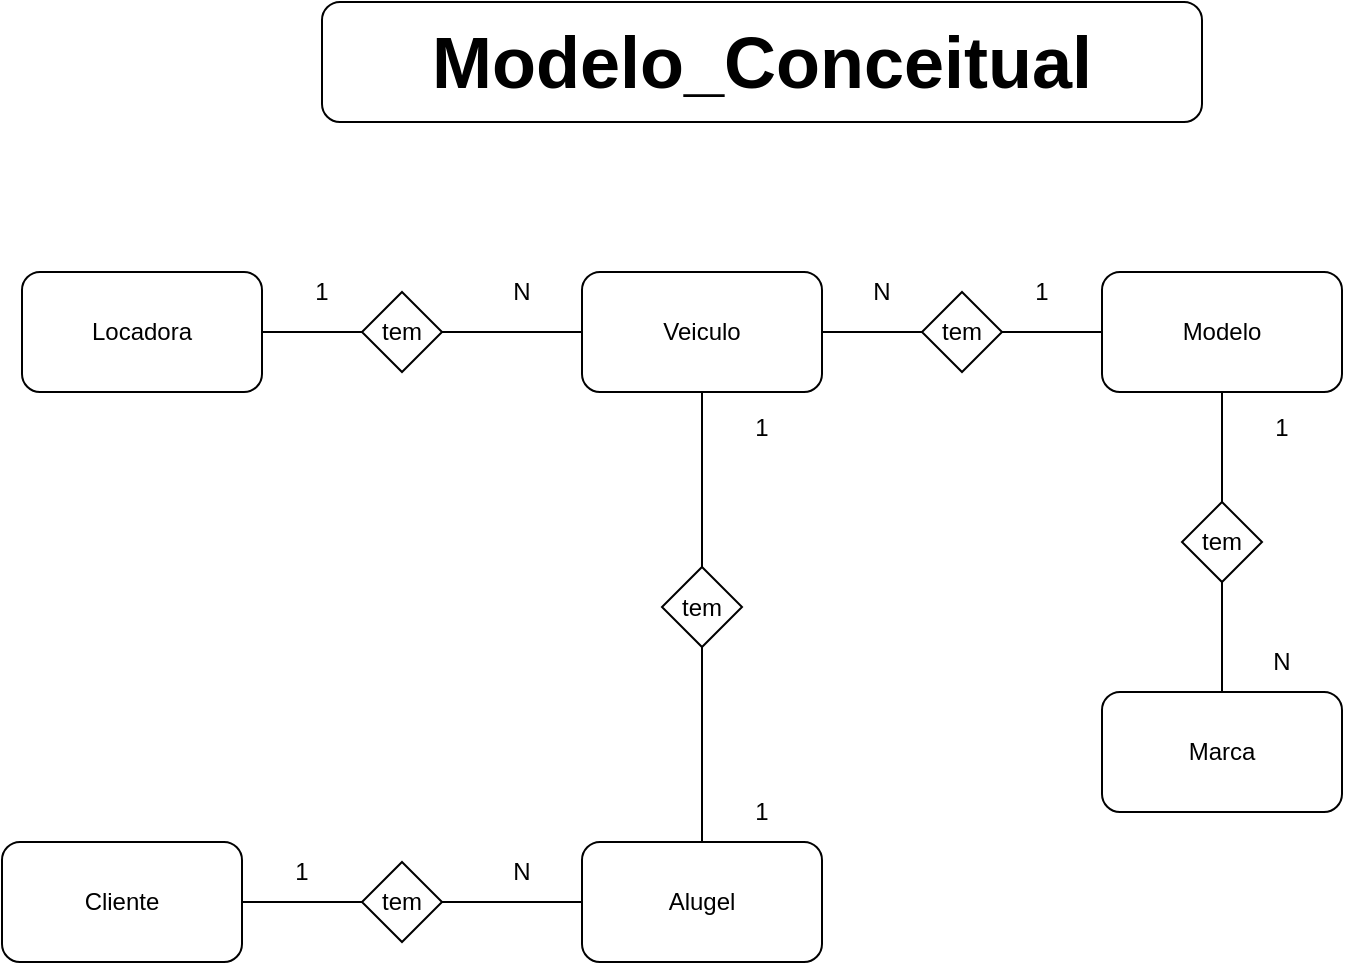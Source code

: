 <mxfile version="11.0.8" type="device"><diagram id="YLplxq8Axagjg6dOb8ln" name="Page-1"><mxGraphModel dx="718" dy="764" grid="1" gridSize="10" guides="1" tooltips="1" connect="1" arrows="1" fold="1" page="1" pageScale="1" pageWidth="827" pageHeight="1169" math="0" shadow="0"><root><mxCell id="0"/><mxCell id="1" parent="0"/><mxCell id="FxU9yYRNDCtKrWSwt1E0-1" value="&lt;font style=&quot;font-size: 36px&quot;&gt;&lt;b&gt;Modelo_Conceitual&lt;/b&gt;&lt;/font&gt;" style="rounded=1;whiteSpace=wrap;html=1;" parent="1" vertex="1"><mxGeometry x="240" y="10" width="440" height="60" as="geometry"/></mxCell><mxCell id="FxU9yYRNDCtKrWSwt1E0-7" value="Cliente" style="rounded=1;whiteSpace=wrap;html=1;" parent="1" vertex="1"><mxGeometry x="80" y="430" width="120" height="60" as="geometry"/></mxCell><mxCell id="FxU9yYRNDCtKrWSwt1E0-8" value="Modelo" style="rounded=1;whiteSpace=wrap;html=1;" parent="1" vertex="1"><mxGeometry x="630" y="145" width="120" height="60" as="geometry"/></mxCell><mxCell id="FxU9yYRNDCtKrWSwt1E0-9" value="Marca" style="rounded=1;whiteSpace=wrap;html=1;" parent="1" vertex="1"><mxGeometry x="630" y="355" width="120" height="60" as="geometry"/></mxCell><mxCell id="FxU9yYRNDCtKrWSwt1E0-10" value="Veiculo" style="rounded=1;whiteSpace=wrap;html=1;" parent="1" vertex="1"><mxGeometry x="370" y="145" width="120" height="60" as="geometry"/></mxCell><mxCell id="FxU9yYRNDCtKrWSwt1E0-11" value="Locadora" style="rounded=1;whiteSpace=wrap;html=1;" parent="1" vertex="1"><mxGeometry x="90" y="145" width="120" height="60" as="geometry"/></mxCell><mxCell id="FxU9yYRNDCtKrWSwt1E0-12" value="Alugel" style="rounded=1;whiteSpace=wrap;html=1;" parent="1" vertex="1"><mxGeometry x="370" y="430" width="120" height="60" as="geometry"/></mxCell><mxCell id="FxU9yYRNDCtKrWSwt1E0-13" value="tem" style="rhombus;whiteSpace=wrap;html=1;" parent="1" vertex="1"><mxGeometry x="260" y="155" width="40" height="40" as="geometry"/></mxCell><mxCell id="FxU9yYRNDCtKrWSwt1E0-14" value="" style="endArrow=none;html=1;entryX=0;entryY=0.5;entryDx=0;entryDy=0;exitX=1;exitY=0.5;exitDx=0;exitDy=0;" parent="1" source="FxU9yYRNDCtKrWSwt1E0-11" target="FxU9yYRNDCtKrWSwt1E0-13" edge="1"><mxGeometry width="50" height="50" relative="1" as="geometry"><mxPoint x="80" y="580" as="sourcePoint"/><mxPoint x="130" y="530" as="targetPoint"/></mxGeometry></mxCell><mxCell id="FxU9yYRNDCtKrWSwt1E0-15" value="" style="endArrow=none;html=1;exitX=1;exitY=0.5;exitDx=0;exitDy=0;entryX=0;entryY=0.5;entryDx=0;entryDy=0;" parent="1" source="FxU9yYRNDCtKrWSwt1E0-13" target="FxU9yYRNDCtKrWSwt1E0-10" edge="1"><mxGeometry width="50" height="50" relative="1" as="geometry"><mxPoint x="80" y="580" as="sourcePoint"/><mxPoint x="330" y="220" as="targetPoint"/></mxGeometry></mxCell><mxCell id="FxU9yYRNDCtKrWSwt1E0-16" value="N" style="text;html=1;strokeColor=none;fillColor=none;align=center;verticalAlign=middle;whiteSpace=wrap;rounded=0;" parent="1" vertex="1"><mxGeometry x="320" y="145" width="40" height="20" as="geometry"/></mxCell><mxCell id="FxU9yYRNDCtKrWSwt1E0-18" value="1" style="text;html=1;strokeColor=none;fillColor=none;align=center;verticalAlign=middle;whiteSpace=wrap;rounded=0;" parent="1" vertex="1"><mxGeometry x="220" y="145" width="40" height="20" as="geometry"/></mxCell><mxCell id="FxU9yYRNDCtKrWSwt1E0-19" value="tem" style="rhombus;whiteSpace=wrap;html=1;" parent="1" vertex="1"><mxGeometry x="260" y="440" width="40" height="40" as="geometry"/></mxCell><mxCell id="FxU9yYRNDCtKrWSwt1E0-20" value="" style="endArrow=none;html=1;entryX=0;entryY=0.5;entryDx=0;entryDy=0;exitX=1;exitY=0.5;exitDx=0;exitDy=0;" parent="1" source="FxU9yYRNDCtKrWSwt1E0-7" target="FxU9yYRNDCtKrWSwt1E0-19" edge="1"><mxGeometry width="50" height="50" relative="1" as="geometry"><mxPoint x="80" y="580" as="sourcePoint"/><mxPoint x="130" y="530" as="targetPoint"/></mxGeometry></mxCell><mxCell id="FxU9yYRNDCtKrWSwt1E0-21" value="" style="endArrow=none;html=1;exitX=1;exitY=0.5;exitDx=0;exitDy=0;entryX=0;entryY=0.5;entryDx=0;entryDy=0;" parent="1" source="FxU9yYRNDCtKrWSwt1E0-19" target="FxU9yYRNDCtKrWSwt1E0-12" edge="1"><mxGeometry width="50" height="50" relative="1" as="geometry"><mxPoint x="80" y="580" as="sourcePoint"/><mxPoint x="300" y="460" as="targetPoint"/><Array as="points"><mxPoint x="330" y="460"/></Array></mxGeometry></mxCell><mxCell id="FxU9yYRNDCtKrWSwt1E0-22" value="tem" style="rhombus;whiteSpace=wrap;html=1;" parent="1" vertex="1"><mxGeometry x="410" y="292.5" width="40" height="40" as="geometry"/></mxCell><mxCell id="FxU9yYRNDCtKrWSwt1E0-23" value="" style="endArrow=none;html=1;entryX=0.5;entryY=1;entryDx=0;entryDy=0;exitX=0.5;exitY=0;exitDx=0;exitDy=0;" parent="1" source="FxU9yYRNDCtKrWSwt1E0-12" target="FxU9yYRNDCtKrWSwt1E0-22" edge="1"><mxGeometry width="50" height="50" relative="1" as="geometry"><mxPoint x="80" y="590" as="sourcePoint"/><mxPoint x="130" y="540" as="targetPoint"/></mxGeometry></mxCell><mxCell id="FxU9yYRNDCtKrWSwt1E0-24" value="" style="endArrow=none;html=1;entryX=0.5;entryY=1;entryDx=0;entryDy=0;exitX=0.5;exitY=0;exitDx=0;exitDy=0;" parent="1" source="FxU9yYRNDCtKrWSwt1E0-22" target="FxU9yYRNDCtKrWSwt1E0-10" edge="1"><mxGeometry width="50" height="50" relative="1" as="geometry"><mxPoint x="80" y="590" as="sourcePoint"/><mxPoint x="130" y="540" as="targetPoint"/></mxGeometry></mxCell><mxCell id="FxU9yYRNDCtKrWSwt1E0-25" value="tem" style="rhombus;whiteSpace=wrap;html=1;" parent="1" vertex="1"><mxGeometry x="670" y="260" width="40" height="40" as="geometry"/></mxCell><mxCell id="FxU9yYRNDCtKrWSwt1E0-26" value="" style="endArrow=none;html=1;entryX=0.5;entryY=1;entryDx=0;entryDy=0;exitX=0.5;exitY=0;exitDx=0;exitDy=0;" parent="1" source="FxU9yYRNDCtKrWSwt1E0-25" target="FxU9yYRNDCtKrWSwt1E0-8" edge="1"><mxGeometry width="50" height="50" relative="1" as="geometry"><mxPoint x="140" y="430" as="sourcePoint"/><mxPoint x="190" y="380" as="targetPoint"/></mxGeometry></mxCell><mxCell id="FxU9yYRNDCtKrWSwt1E0-27" value="" style="endArrow=none;html=1;entryX=0.5;entryY=1;entryDx=0;entryDy=0;exitX=0.5;exitY=0;exitDx=0;exitDy=0;" parent="1" source="FxU9yYRNDCtKrWSwt1E0-9" target="FxU9yYRNDCtKrWSwt1E0-25" edge="1"><mxGeometry width="50" height="50" relative="1" as="geometry"><mxPoint x="140" y="430" as="sourcePoint"/><mxPoint x="190" y="380" as="targetPoint"/></mxGeometry></mxCell><mxCell id="FxU9yYRNDCtKrWSwt1E0-28" value="tem" style="rhombus;whiteSpace=wrap;html=1;" parent="1" vertex="1"><mxGeometry x="540" y="155" width="40" height="40" as="geometry"/></mxCell><mxCell id="FxU9yYRNDCtKrWSwt1E0-29" value="" style="endArrow=none;html=1;entryX=0;entryY=0.5;entryDx=0;entryDy=0;exitX=1;exitY=0.5;exitDx=0;exitDy=0;" parent="1" source="FxU9yYRNDCtKrWSwt1E0-28" target="FxU9yYRNDCtKrWSwt1E0-8" edge="1"><mxGeometry width="50" height="50" relative="1" as="geometry"><mxPoint x="110" y="460" as="sourcePoint"/><mxPoint x="160" y="410" as="targetPoint"/></mxGeometry></mxCell><mxCell id="FxU9yYRNDCtKrWSwt1E0-30" value="" style="endArrow=none;html=1;entryX=0;entryY=0.5;entryDx=0;entryDy=0;exitX=1;exitY=0.5;exitDx=0;exitDy=0;" parent="1" source="FxU9yYRNDCtKrWSwt1E0-10" target="FxU9yYRNDCtKrWSwt1E0-28" edge="1"><mxGeometry width="50" height="50" relative="1" as="geometry"><mxPoint x="110" y="460" as="sourcePoint"/><mxPoint x="160" y="410" as="targetPoint"/></mxGeometry></mxCell><mxCell id="FxU9yYRNDCtKrWSwt1E0-31" value="N" style="text;html=1;strokeColor=none;fillColor=none;align=center;verticalAlign=middle;whiteSpace=wrap;rounded=0;" parent="1" vertex="1"><mxGeometry x="500" y="145" width="40" height="20" as="geometry"/></mxCell><mxCell id="FxU9yYRNDCtKrWSwt1E0-32" value="1" style="text;html=1;strokeColor=none;fillColor=none;align=center;verticalAlign=middle;whiteSpace=wrap;rounded=0;" parent="1" vertex="1"><mxGeometry x="580" y="145" width="40" height="20" as="geometry"/></mxCell><mxCell id="FxU9yYRNDCtKrWSwt1E0-33" value="1" style="text;html=1;strokeColor=none;fillColor=none;align=center;verticalAlign=middle;whiteSpace=wrap;rounded=0;" parent="1" vertex="1"><mxGeometry x="700" y="212.5" width="40" height="20" as="geometry"/></mxCell><mxCell id="FxU9yYRNDCtKrWSwt1E0-34" value="N" style="text;html=1;strokeColor=none;fillColor=none;align=center;verticalAlign=middle;whiteSpace=wrap;rounded=0;" parent="1" vertex="1"><mxGeometry x="700" y="330" width="40" height="20" as="geometry"/></mxCell><mxCell id="FxU9yYRNDCtKrWSwt1E0-35" value="1" style="text;html=1;strokeColor=none;fillColor=none;align=center;verticalAlign=middle;whiteSpace=wrap;rounded=0;" parent="1" vertex="1"><mxGeometry x="440" y="212.5" width="40" height="20" as="geometry"/></mxCell><mxCell id="FxU9yYRNDCtKrWSwt1E0-40" value="1" style="text;html=1;strokeColor=none;fillColor=none;align=center;verticalAlign=middle;whiteSpace=wrap;rounded=0;" parent="1" vertex="1"><mxGeometry x="440" y="405" width="40" height="20" as="geometry"/></mxCell><mxCell id="sszFahi0AZNRA88L_I0Y-1" value="1" style="text;html=1;strokeColor=none;fillColor=none;align=center;verticalAlign=middle;whiteSpace=wrap;rounded=0;" parent="1" vertex="1"><mxGeometry x="210" y="435" width="40" height="20" as="geometry"/></mxCell><mxCell id="sszFahi0AZNRA88L_I0Y-2" value="N" style="text;html=1;strokeColor=none;fillColor=none;align=center;verticalAlign=middle;whiteSpace=wrap;rounded=0;" parent="1" vertex="1"><mxGeometry x="320" y="435" width="40" height="20" as="geometry"/></mxCell></root></mxGraphModel></diagram><diagram id="6YCyQDrNxHVk7uLtSenJ" name="Page-2"><mxGraphModel dx="845" dy="899" grid="1" gridSize="10" guides="1" tooltips="1" connect="1" arrows="1" fold="1" page="1" pageScale="1" pageWidth="827" pageHeight="1169" math="0" shadow="0"><root><mxCell id="PQxsrUrQXfAxM-Ks5u9R-0"/><mxCell id="PQxsrUrQXfAxM-Ks5u9R-1" parent="PQxsrUrQXfAxM-Ks5u9R-0"/><mxCell id="PQxsrUrQXfAxM-Ks5u9R-2" value="&lt;font style=&quot;font-size: 36px&quot;&gt;&lt;b&gt;Modelo_Lógico&lt;/b&gt;&lt;/font&gt;" style="rounded=1;whiteSpace=wrap;html=1;" parent="PQxsrUrQXfAxM-Ks5u9R-1" vertex="1"><mxGeometry x="170" y="10" width="440" height="60" as="geometry"/></mxCell><mxCell id="PQxsrUrQXfAxM-Ks5u9R-3" value="Locadora" style="swimlane;fontStyle=0;childLayout=stackLayout;horizontal=1;startSize=26;fillColor=#e0e0e0;horizontalStack=0;resizeParent=1;resizeParentMax=0;resizeLast=0;collapsible=1;marginBottom=0;swimlaneFillColor=#ffffff;align=center;fontSize=14;" parent="PQxsrUrQXfAxM-Ks5u9R-1" vertex="1"><mxGeometry x="265" y="326" width="160" height="118" as="geometry"/></mxCell><mxCell id="PQxsrUrQXfAxM-Ks5u9R-4" value="IdLocadora : int" style="shape=partialRectangle;top=0;left=0;right=0;bottom=1;align=left;verticalAlign=middle;fillColor=none;spacingLeft=34;spacingRight=4;overflow=hidden;rotatable=0;points=[[0,0.5],[1,0.5]];portConstraint=eastwest;dropTarget=0;fontStyle=5;fontSize=12;" parent="PQxsrUrQXfAxM-Ks5u9R-3" vertex="1"><mxGeometry y="26" width="160" height="30" as="geometry"/></mxCell><mxCell id="PQxsrUrQXfAxM-Ks5u9R-5" value="PK" style="shape=partialRectangle;top=0;left=0;bottom=0;fillColor=none;align=left;verticalAlign=middle;spacingLeft=4;spacingRight=4;overflow=hidden;rotatable=0;points=[];portConstraint=eastwest;part=1;fontSize=12;" parent="PQxsrUrQXfAxM-Ks5u9R-4" vertex="1" connectable="0"><mxGeometry width="30" height="30" as="geometry"/></mxCell><mxCell id="PQxsrUrQXfAxM-Ks5u9R-6" value="endereço : str" style="shape=partialRectangle;top=0;left=0;right=0;bottom=0;align=left;verticalAlign=top;fillColor=none;spacingLeft=34;spacingRight=4;overflow=hidden;rotatable=0;points=[[0,0.5],[1,0.5]];portConstraint=eastwest;dropTarget=0;fontSize=12;" parent="PQxsrUrQXfAxM-Ks5u9R-3" vertex="1"><mxGeometry y="56" width="160" height="26" as="geometry"/></mxCell><mxCell id="PQxsrUrQXfAxM-Ks5u9R-7" value="" style="shape=partialRectangle;top=0;left=0;bottom=0;fillColor=none;align=left;verticalAlign=top;spacingLeft=4;spacingRight=4;overflow=hidden;rotatable=0;points=[];portConstraint=eastwest;part=1;fontSize=12;" parent="PQxsrUrQXfAxM-Ks5u9R-6" vertex="1" connectable="0"><mxGeometry width="30" height="26" as="geometry"/></mxCell><mxCell id="PQxsrUrQXfAxM-Ks5u9R-8" value="nome : str" style="shape=partialRectangle;top=0;left=0;right=0;bottom=0;align=left;verticalAlign=top;fillColor=none;spacingLeft=34;spacingRight=4;overflow=hidden;rotatable=0;points=[[0,0.5],[1,0.5]];portConstraint=eastwest;dropTarget=0;fontSize=12;" parent="PQxsrUrQXfAxM-Ks5u9R-3" vertex="1"><mxGeometry y="82" width="160" height="26" as="geometry"/></mxCell><mxCell id="PQxsrUrQXfAxM-Ks5u9R-9" value="" style="shape=partialRectangle;top=0;left=0;bottom=0;fillColor=none;align=left;verticalAlign=top;spacingLeft=4;spacingRight=4;overflow=hidden;rotatable=0;points=[];portConstraint=eastwest;part=1;fontSize=12;" parent="PQxsrUrQXfAxM-Ks5u9R-8" vertex="1" connectable="0"><mxGeometry width="30" height="26" as="geometry"/></mxCell><mxCell id="PQxsrUrQXfAxM-Ks5u9R-12" value="" style="shape=partialRectangle;top=0;left=0;right=0;bottom=0;align=left;verticalAlign=top;fillColor=none;spacingLeft=34;spacingRight=4;overflow=hidden;rotatable=0;points=[[0,0.5],[1,0.5]];portConstraint=eastwest;dropTarget=0;fontSize=12;" parent="PQxsrUrQXfAxM-Ks5u9R-3" vertex="1"><mxGeometry y="108" width="160" height="10" as="geometry"/></mxCell><mxCell id="PQxsrUrQXfAxM-Ks5u9R-13" value="" style="shape=partialRectangle;top=0;left=0;bottom=0;fillColor=none;align=left;verticalAlign=top;spacingLeft=4;spacingRight=4;overflow=hidden;rotatable=0;points=[];portConstraint=eastwest;part=1;fontSize=12;" parent="PQxsrUrQXfAxM-Ks5u9R-12" vertex="1" connectable="0"><mxGeometry width="30" height="10" as="geometry"/></mxCell><mxCell id="PQxsrUrQXfAxM-Ks5u9R-14" value="Cliente" style="swimlane;fontStyle=0;childLayout=stackLayout;horizontal=1;startSize=26;fillColor=#e0e0e0;horizontalStack=0;resizeParent=1;resizeParentMax=0;resizeLast=0;collapsible=1;marginBottom=0;swimlaneFillColor=#ffffff;align=center;fontSize=14;" parent="PQxsrUrQXfAxM-Ks5u9R-1" vertex="1"><mxGeometry x="35" y="287" width="160" height="118" as="geometry"/></mxCell><mxCell id="PQxsrUrQXfAxM-Ks5u9R-15" value="idCliente : int" style="shape=partialRectangle;top=0;left=0;right=0;bottom=1;align=left;verticalAlign=middle;fillColor=none;spacingLeft=34;spacingRight=4;overflow=hidden;rotatable=0;points=[[0,0.5],[1,0.5]];portConstraint=eastwest;dropTarget=0;fontStyle=5;fontSize=12;" parent="PQxsrUrQXfAxM-Ks5u9R-14" vertex="1"><mxGeometry y="26" width="160" height="30" as="geometry"/></mxCell><mxCell id="PQxsrUrQXfAxM-Ks5u9R-16" value="PK" style="shape=partialRectangle;top=0;left=0;bottom=0;fillColor=none;align=left;verticalAlign=middle;spacingLeft=4;spacingRight=4;overflow=hidden;rotatable=0;points=[];portConstraint=eastwest;part=1;fontSize=12;" parent="PQxsrUrQXfAxM-Ks5u9R-15" vertex="1" connectable="0"><mxGeometry width="30" height="30" as="geometry"/></mxCell><mxCell id="PQxsrUrQXfAxM-Ks5u9R-17" value="nome : str" style="shape=partialRectangle;top=0;left=0;right=0;bottom=0;align=left;verticalAlign=top;fillColor=none;spacingLeft=34;spacingRight=4;overflow=hidden;rotatable=0;points=[[0,0.5],[1,0.5]];portConstraint=eastwest;dropTarget=0;fontSize=12;" parent="PQxsrUrQXfAxM-Ks5u9R-14" vertex="1"><mxGeometry y="56" width="160" height="26" as="geometry"/></mxCell><mxCell id="PQxsrUrQXfAxM-Ks5u9R-18" value="" style="shape=partialRectangle;top=0;left=0;bottom=0;fillColor=none;align=left;verticalAlign=top;spacingLeft=4;spacingRight=4;overflow=hidden;rotatable=0;points=[];portConstraint=eastwest;part=1;fontSize=12;" parent="PQxsrUrQXfAxM-Ks5u9R-17" vertex="1" connectable="0"><mxGeometry width="30" height="26" as="geometry"/></mxCell><mxCell id="PQxsrUrQXfAxM-Ks5u9R-19" value="cpf : str" style="shape=partialRectangle;top=0;left=0;right=0;bottom=0;align=left;verticalAlign=top;fillColor=none;spacingLeft=34;spacingRight=4;overflow=hidden;rotatable=0;points=[[0,0.5],[1,0.5]];portConstraint=eastwest;dropTarget=0;fontSize=12;" parent="PQxsrUrQXfAxM-Ks5u9R-14" vertex="1"><mxGeometry y="82" width="160" height="26" as="geometry"/></mxCell><mxCell id="PQxsrUrQXfAxM-Ks5u9R-20" value="" style="shape=partialRectangle;top=0;left=0;bottom=0;fillColor=none;align=left;verticalAlign=top;spacingLeft=4;spacingRight=4;overflow=hidden;rotatable=0;points=[];portConstraint=eastwest;part=1;fontSize=12;" parent="PQxsrUrQXfAxM-Ks5u9R-19" vertex="1" connectable="0"><mxGeometry width="30" height="26" as="geometry"/></mxCell><mxCell id="PQxsrUrQXfAxM-Ks5u9R-23" value="" style="shape=partialRectangle;top=0;left=0;right=0;bottom=0;align=left;verticalAlign=top;fillColor=none;spacingLeft=34;spacingRight=4;overflow=hidden;rotatable=0;points=[[0,0.5],[1,0.5]];portConstraint=eastwest;dropTarget=0;fontSize=12;" parent="PQxsrUrQXfAxM-Ks5u9R-14" vertex="1"><mxGeometry y="108" width="160" height="10" as="geometry"/></mxCell><mxCell id="PQxsrUrQXfAxM-Ks5u9R-24" value="" style="shape=partialRectangle;top=0;left=0;bottom=0;fillColor=none;align=left;verticalAlign=top;spacingLeft=4;spacingRight=4;overflow=hidden;rotatable=0;points=[];portConstraint=eastwest;part=1;fontSize=12;" parent="PQxsrUrQXfAxM-Ks5u9R-23" vertex="1" connectable="0"><mxGeometry width="30" height="10" as="geometry"/></mxCell><mxCell id="PQxsrUrQXfAxM-Ks5u9R-25" value="Marca" style="swimlane;fontStyle=0;childLayout=stackLayout;horizontal=1;startSize=26;fillColor=#e0e0e0;horizontalStack=0;resizeParent=1;resizeParentMax=0;resizeLast=0;collapsible=1;marginBottom=0;swimlaneFillColor=#ffffff;align=center;fontSize=14;" parent="PQxsrUrQXfAxM-Ks5u9R-1" vertex="1"><mxGeometry x="35" y="532" width="160" height="92" as="geometry"/></mxCell><mxCell id="PQxsrUrQXfAxM-Ks5u9R-26" value="idMarca : int" style="shape=partialRectangle;top=0;left=0;right=0;bottom=1;align=left;verticalAlign=middle;fillColor=none;spacingLeft=34;spacingRight=4;overflow=hidden;rotatable=0;points=[[0,0.5],[1,0.5]];portConstraint=eastwest;dropTarget=0;fontStyle=5;fontSize=12;" parent="PQxsrUrQXfAxM-Ks5u9R-25" vertex="1"><mxGeometry y="26" width="160" height="30" as="geometry"/></mxCell><mxCell id="PQxsrUrQXfAxM-Ks5u9R-27" value="PK" style="shape=partialRectangle;top=0;left=0;bottom=0;fillColor=none;align=left;verticalAlign=middle;spacingLeft=4;spacingRight=4;overflow=hidden;rotatable=0;points=[];portConstraint=eastwest;part=1;fontSize=12;" parent="PQxsrUrQXfAxM-Ks5u9R-26" vertex="1" connectable="0"><mxGeometry width="30" height="30" as="geometry"/></mxCell><mxCell id="PQxsrUrQXfAxM-Ks5u9R-28" value="nome : str" style="shape=partialRectangle;top=0;left=0;right=0;bottom=0;align=left;verticalAlign=top;fillColor=none;spacingLeft=34;spacingRight=4;overflow=hidden;rotatable=0;points=[[0,0.5],[1,0.5]];portConstraint=eastwest;dropTarget=0;fontSize=12;" parent="PQxsrUrQXfAxM-Ks5u9R-25" vertex="1"><mxGeometry y="56" width="160" height="26" as="geometry"/></mxCell><mxCell id="PQxsrUrQXfAxM-Ks5u9R-29" value="" style="shape=partialRectangle;top=0;left=0;bottom=0;fillColor=none;align=left;verticalAlign=top;spacingLeft=4;spacingRight=4;overflow=hidden;rotatable=0;points=[];portConstraint=eastwest;part=1;fontSize=12;" parent="PQxsrUrQXfAxM-Ks5u9R-28" vertex="1" connectable="0"><mxGeometry width="30" height="26" as="geometry"/></mxCell><mxCell id="PQxsrUrQXfAxM-Ks5u9R-34" value="" style="shape=partialRectangle;top=0;left=0;right=0;bottom=0;align=left;verticalAlign=top;fillColor=none;spacingLeft=34;spacingRight=4;overflow=hidden;rotatable=0;points=[[0,0.5],[1,0.5]];portConstraint=eastwest;dropTarget=0;fontSize=12;" parent="PQxsrUrQXfAxM-Ks5u9R-25" vertex="1"><mxGeometry y="82" width="160" height="10" as="geometry"/></mxCell><mxCell id="PQxsrUrQXfAxM-Ks5u9R-35" value="" style="shape=partialRectangle;top=0;left=0;bottom=0;fillColor=none;align=left;verticalAlign=top;spacingLeft=4;spacingRight=4;overflow=hidden;rotatable=0;points=[];portConstraint=eastwest;part=1;fontSize=12;" parent="PQxsrUrQXfAxM-Ks5u9R-34" vertex="1" connectable="0"><mxGeometry width="30" height="10" as="geometry"/></mxCell><mxCell id="PQxsrUrQXfAxM-Ks5u9R-36" value="Veiculo" style="swimlane;fontStyle=0;childLayout=stackLayout;horizontal=1;startSize=26;fillColor=#e0e0e0;horizontalStack=0;resizeParent=1;resizeParentMax=0;resizeLast=0;collapsible=1;marginBottom=0;swimlaneFillColor=#ffffff;align=center;fontSize=14;" parent="PQxsrUrQXfAxM-Ks5u9R-1" vertex="1"><mxGeometry x="530" y="310" width="160" height="144" as="geometry"/></mxCell><mxCell id="PQxsrUrQXfAxM-Ks5u9R-37" value="idVeiculo : int" style="shape=partialRectangle;top=0;left=0;right=0;bottom=1;align=left;verticalAlign=middle;fillColor=none;spacingLeft=34;spacingRight=4;overflow=hidden;rotatable=0;points=[[0,0.5],[1,0.5]];portConstraint=eastwest;dropTarget=0;fontStyle=5;fontSize=12;" parent="PQxsrUrQXfAxM-Ks5u9R-36" vertex="1"><mxGeometry y="26" width="160" height="30" as="geometry"/></mxCell><mxCell id="PQxsrUrQXfAxM-Ks5u9R-38" value="PK" style="shape=partialRectangle;top=0;left=0;bottom=0;fillColor=none;align=left;verticalAlign=middle;spacingLeft=4;spacingRight=4;overflow=hidden;rotatable=0;points=[];portConstraint=eastwest;part=1;fontSize=12;" parent="PQxsrUrQXfAxM-Ks5u9R-37" vertex="1" connectable="0"><mxGeometry width="30" height="30" as="geometry"/></mxCell><mxCell id="PQxsrUrQXfAxM-Ks5u9R-39" value="idLocadora : int" style="shape=partialRectangle;top=0;left=0;right=0;bottom=0;align=left;verticalAlign=top;fillColor=none;spacingLeft=34;spacingRight=4;overflow=hidden;rotatable=0;points=[[0,0.5],[1,0.5]];portConstraint=eastwest;dropTarget=0;fontSize=12;" parent="PQxsrUrQXfAxM-Ks5u9R-36" vertex="1"><mxGeometry y="56" width="160" height="26" as="geometry"/></mxCell><mxCell id="PQxsrUrQXfAxM-Ks5u9R-40" value="FK" style="shape=partialRectangle;top=0;left=0;bottom=0;fillColor=none;align=left;verticalAlign=top;spacingLeft=4;spacingRight=4;overflow=hidden;rotatable=0;points=[];portConstraint=eastwest;part=1;fontSize=12;" parent="PQxsrUrQXfAxM-Ks5u9R-39" vertex="1" connectable="0"><mxGeometry width="30" height="26" as="geometry"/></mxCell><mxCell id="PQxsrUrQXfAxM-Ks5u9R-41" value="idModelo : int" style="shape=partialRectangle;top=0;left=0;right=0;bottom=0;align=left;verticalAlign=top;fillColor=none;spacingLeft=34;spacingRight=4;overflow=hidden;rotatable=0;points=[[0,0.5],[1,0.5]];portConstraint=eastwest;dropTarget=0;fontSize=12;" parent="PQxsrUrQXfAxM-Ks5u9R-36" vertex="1"><mxGeometry y="82" width="160" height="26" as="geometry"/></mxCell><mxCell id="PQxsrUrQXfAxM-Ks5u9R-42" value="FK" style="shape=partialRectangle;top=0;left=0;bottom=0;fillColor=none;align=left;verticalAlign=top;spacingLeft=4;spacingRight=4;overflow=hidden;rotatable=0;points=[];portConstraint=eastwest;part=1;fontSize=12;" parent="PQxsrUrQXfAxM-Ks5u9R-41" vertex="1" connectable="0"><mxGeometry width="30" height="26" as="geometry"/></mxCell><mxCell id="PQxsrUrQXfAxM-Ks5u9R-43" value="placa : STR" style="shape=partialRectangle;top=0;left=0;right=0;bottom=0;align=left;verticalAlign=top;fillColor=none;spacingLeft=34;spacingRight=4;overflow=hidden;rotatable=0;points=[[0,0.5],[1,0.5]];portConstraint=eastwest;dropTarget=0;fontSize=12;" parent="PQxsrUrQXfAxM-Ks5u9R-36" vertex="1"><mxGeometry y="108" width="160" height="26" as="geometry"/></mxCell><mxCell id="PQxsrUrQXfAxM-Ks5u9R-44" value="" style="shape=partialRectangle;top=0;left=0;bottom=0;fillColor=none;align=left;verticalAlign=top;spacingLeft=4;spacingRight=4;overflow=hidden;rotatable=0;points=[];portConstraint=eastwest;part=1;fontSize=12;" parent="PQxsrUrQXfAxM-Ks5u9R-43" vertex="1" connectable="0"><mxGeometry width="30" height="26" as="geometry"/></mxCell><mxCell id="PQxsrUrQXfAxM-Ks5u9R-45" value="" style="shape=partialRectangle;top=0;left=0;right=0;bottom=0;align=left;verticalAlign=top;fillColor=none;spacingLeft=34;spacingRight=4;overflow=hidden;rotatable=0;points=[[0,0.5],[1,0.5]];portConstraint=eastwest;dropTarget=0;fontSize=12;" parent="PQxsrUrQXfAxM-Ks5u9R-36" vertex="1"><mxGeometry y="134" width="160" height="10" as="geometry"/></mxCell><mxCell id="PQxsrUrQXfAxM-Ks5u9R-46" value="" style="shape=partialRectangle;top=0;left=0;bottom=0;fillColor=none;align=left;verticalAlign=top;spacingLeft=4;spacingRight=4;overflow=hidden;rotatable=0;points=[];portConstraint=eastwest;part=1;fontSize=12;" parent="PQxsrUrQXfAxM-Ks5u9R-45" vertex="1" connectable="0"><mxGeometry width="30" height="10" as="geometry"/></mxCell><mxCell id="PQxsrUrQXfAxM-Ks5u9R-47" value="Alugel" style="swimlane;fontStyle=0;childLayout=stackLayout;horizontal=1;startSize=26;fillColor=#e0e0e0;horizontalStack=0;resizeParent=1;resizeParentMax=0;resizeLast=0;collapsible=1;marginBottom=0;swimlaneFillColor=#ffffff;align=center;fontSize=14;" parent="PQxsrUrQXfAxM-Ks5u9R-1" vertex="1"><mxGeometry x="267.5" y="118" width="160" height="160" as="geometry"/></mxCell><mxCell id="PQxsrUrQXfAxM-Ks5u9R-48" value="idAlugel : int" style="shape=partialRectangle;top=0;left=0;right=0;bottom=1;align=left;verticalAlign=middle;fillColor=none;spacingLeft=34;spacingRight=4;overflow=hidden;rotatable=0;points=[[0,0.5],[1,0.5]];portConstraint=eastwest;dropTarget=0;fontStyle=5;fontSize=12;" parent="PQxsrUrQXfAxM-Ks5u9R-47" vertex="1"><mxGeometry y="26" width="160" height="30" as="geometry"/></mxCell><mxCell id="PQxsrUrQXfAxM-Ks5u9R-49" value="PK" style="shape=partialRectangle;top=0;left=0;bottom=0;fillColor=none;align=left;verticalAlign=middle;spacingLeft=4;spacingRight=4;overflow=hidden;rotatable=0;points=[];portConstraint=eastwest;part=1;fontSize=12;" parent="PQxsrUrQXfAxM-Ks5u9R-48" vertex="1" connectable="0"><mxGeometry width="30" height="30" as="geometry"/></mxCell><mxCell id="PQxsrUrQXfAxM-Ks5u9R-52" value="idCliente : int" style="shape=partialRectangle;top=0;left=0;right=0;bottom=0;align=left;verticalAlign=top;fillColor=none;spacingLeft=34;spacingRight=4;overflow=hidden;rotatable=0;points=[[0,0.5],[1,0.5]];portConstraint=eastwest;dropTarget=0;fontSize=12;" parent="PQxsrUrQXfAxM-Ks5u9R-47" vertex="1"><mxGeometry y="56" width="160" height="26" as="geometry"/></mxCell><mxCell id="PQxsrUrQXfAxM-Ks5u9R-53" value="FK" style="shape=partialRectangle;top=0;left=0;bottom=0;fillColor=none;align=left;verticalAlign=top;spacingLeft=4;spacingRight=4;overflow=hidden;rotatable=0;points=[];portConstraint=eastwest;part=1;fontSize=12;" parent="PQxsrUrQXfAxM-Ks5u9R-52" vertex="1" connectable="0"><mxGeometry width="30" height="26" as="geometry"/></mxCell><mxCell id="PQxsrUrQXfAxM-Ks5u9R-54" value="idVeiculo : int" style="shape=partialRectangle;top=0;left=0;right=0;bottom=0;align=left;verticalAlign=top;fillColor=none;spacingLeft=34;spacingRight=4;overflow=hidden;rotatable=0;points=[[0,0.5],[1,0.5]];portConstraint=eastwest;dropTarget=0;fontSize=12;" parent="PQxsrUrQXfAxM-Ks5u9R-47" vertex="1"><mxGeometry y="82" width="160" height="26" as="geometry"/></mxCell><mxCell id="PQxsrUrQXfAxM-Ks5u9R-55" value="FK" style="shape=partialRectangle;top=0;left=0;bottom=0;fillColor=none;align=left;verticalAlign=top;spacingLeft=4;spacingRight=4;overflow=hidden;rotatable=0;points=[];portConstraint=eastwest;part=1;fontSize=12;" parent="PQxsrUrQXfAxM-Ks5u9R-54" vertex="1" connectable="0"><mxGeometry width="30" height="26" as="geometry"/></mxCell><mxCell id="PQxsrUrQXfAxM-Ks5u9R-56" value="dataEmprestimo : date" style="shape=partialRectangle;top=0;left=0;right=0;bottom=0;align=left;verticalAlign=top;fillColor=none;spacingLeft=34;spacingRight=4;overflow=hidden;rotatable=0;points=[[0,0.5],[1,0.5]];portConstraint=eastwest;dropTarget=0;fontSize=12;" parent="PQxsrUrQXfAxM-Ks5u9R-47" vertex="1"><mxGeometry y="108" width="160" height="26" as="geometry"/></mxCell><mxCell id="PQxsrUrQXfAxM-Ks5u9R-57" value="" style="shape=partialRectangle;top=0;left=0;bottom=0;fillColor=none;align=left;verticalAlign=top;spacingLeft=4;spacingRight=4;overflow=hidden;rotatable=0;points=[];portConstraint=eastwest;part=1;fontSize=12;" parent="PQxsrUrQXfAxM-Ks5u9R-56" vertex="1" connectable="0"><mxGeometry width="30" height="26" as="geometry"/></mxCell><mxCell id="PQxsrUrQXfAxM-Ks5u9R-60" value="dataDevolução : date" style="shape=partialRectangle;top=0;left=0;right=0;bottom=0;align=left;verticalAlign=top;fillColor=none;spacingLeft=34;spacingRight=4;overflow=hidden;rotatable=0;points=[[0,0.5],[1,0.5]];portConstraint=eastwest;dropTarget=0;fontSize=12;" parent="PQxsrUrQXfAxM-Ks5u9R-47" vertex="1"><mxGeometry y="134" width="160" height="26" as="geometry"/></mxCell><mxCell id="PQxsrUrQXfAxM-Ks5u9R-61" value="" style="shape=partialRectangle;top=0;left=0;bottom=0;fillColor=none;align=left;verticalAlign=top;spacingLeft=4;spacingRight=4;overflow=hidden;rotatable=0;points=[];portConstraint=eastwest;part=1;fontSize=12;" parent="PQxsrUrQXfAxM-Ks5u9R-60" vertex="1" connectable="0"><mxGeometry width="30" height="26" as="geometry"/></mxCell><mxCell id="PQxsrUrQXfAxM-Ks5u9R-64" value="Modelo" style="swimlane;fontStyle=0;childLayout=stackLayout;horizontal=1;startSize=26;fillColor=#e0e0e0;horizontalStack=0;resizeParent=1;resizeParentMax=0;resizeLast=0;collapsible=1;marginBottom=0;swimlaneFillColor=#ffffff;align=center;fontSize=14;" parent="PQxsrUrQXfAxM-Ks5u9R-1" vertex="1"><mxGeometry x="280" y="500" width="160" height="104" as="geometry"/></mxCell><mxCell id="PQxsrUrQXfAxM-Ks5u9R-65" value="idModelo : int" style="shape=partialRectangle;top=0;left=0;right=0;bottom=1;align=left;verticalAlign=middle;fillColor=none;spacingLeft=34;spacingRight=4;overflow=hidden;rotatable=0;points=[[0,0.5],[1,0.5]];portConstraint=eastwest;dropTarget=0;fontStyle=5;fontSize=12;" parent="PQxsrUrQXfAxM-Ks5u9R-64" vertex="1"><mxGeometry y="26" width="160" height="30" as="geometry"/></mxCell><mxCell id="PQxsrUrQXfAxM-Ks5u9R-66" value="PK" style="shape=partialRectangle;top=0;left=0;bottom=0;fillColor=none;align=left;verticalAlign=middle;spacingLeft=4;spacingRight=4;overflow=hidden;rotatable=0;points=[];portConstraint=eastwest;part=1;fontSize=12;" parent="PQxsrUrQXfAxM-Ks5u9R-65" vertex="1" connectable="0"><mxGeometry width="30" height="30" as="geometry"/></mxCell><mxCell id="PQxsrUrQXfAxM-Ks5u9R-67" value="nome : str" style="shape=partialRectangle;top=0;left=0;right=0;bottom=0;align=left;verticalAlign=top;fillColor=none;spacingLeft=34;spacingRight=4;overflow=hidden;rotatable=0;points=[[0,0.5],[1,0.5]];portConstraint=eastwest;dropTarget=0;fontSize=12;" parent="PQxsrUrQXfAxM-Ks5u9R-64" vertex="1"><mxGeometry y="56" width="160" height="24" as="geometry"/></mxCell><mxCell id="PQxsrUrQXfAxM-Ks5u9R-68" value="" style="shape=partialRectangle;top=0;left=0;bottom=0;fillColor=none;align=left;verticalAlign=top;spacingLeft=4;spacingRight=4;overflow=hidden;rotatable=0;points=[];portConstraint=eastwest;part=1;fontSize=12;" parent="PQxsrUrQXfAxM-Ks5u9R-67" vertex="1" connectable="0"><mxGeometry width="30" height="24" as="geometry"/></mxCell><mxCell id="mEjDudSKxanf6wCT-sXx-1" value="idMarca : int" style="shape=partialRectangle;top=0;left=0;right=0;bottom=0;align=left;verticalAlign=top;fillColor=none;spacingLeft=34;spacingRight=4;overflow=hidden;rotatable=0;points=[[0,0.5],[1,0.5]];portConstraint=eastwest;dropTarget=0;fontSize=12;" vertex="1" parent="PQxsrUrQXfAxM-Ks5u9R-64"><mxGeometry y="80" width="160" height="24" as="geometry"/></mxCell><mxCell id="mEjDudSKxanf6wCT-sXx-2" value="FK" style="shape=partialRectangle;top=0;left=0;bottom=0;fillColor=none;align=left;verticalAlign=top;spacingLeft=4;spacingRight=4;overflow=hidden;rotatable=0;points=[];portConstraint=eastwest;part=1;fontSize=12;" vertex="1" connectable="0" parent="mEjDudSKxanf6wCT-sXx-1"><mxGeometry width="30" height="24" as="geometry"/></mxCell><mxCell id="nura-cPp1136p6Lq8cYR-0" value="" style="edgeStyle=entityRelationEdgeStyle;fontSize=12;html=1;endArrow=ERoneToMany;exitX=1;exitY=0.5;exitDx=0;exitDy=0;entryX=0;entryY=0.5;entryDx=0;entryDy=0;" edge="1" parent="PQxsrUrQXfAxM-Ks5u9R-1" source="PQxsrUrQXfAxM-Ks5u9R-15" target="PQxsrUrQXfAxM-Ks5u9R-52"><mxGeometry width="100" height="100" relative="1" as="geometry"><mxPoint x="120" y="830" as="sourcePoint"/><mxPoint x="220" y="730" as="targetPoint"/></mxGeometry></mxCell><mxCell id="5FGwQi_NcWq2cmFQcHSI-0" value="" style="edgeStyle=entityRelationEdgeStyle;fontSize=12;html=1;endArrow=ERmandOne;startArrow=ERmandOne;exitX=1;exitY=0.5;exitDx=0;exitDy=0;entryX=0;entryY=0.5;entryDx=0;entryDy=0;" edge="1" parent="PQxsrUrQXfAxM-Ks5u9R-1" source="PQxsrUrQXfAxM-Ks5u9R-54" target="PQxsrUrQXfAxM-Ks5u9R-37"><mxGeometry width="100" height="100" relative="1" as="geometry"><mxPoint x="430" y="370" as="sourcePoint"/><mxPoint x="530" y="280" as="targetPoint"/></mxGeometry></mxCell><mxCell id="Tb4cICwxXXN8Ho6K_8Y9-0" value="" style="edgeStyle=entityRelationEdgeStyle;fontSize=12;html=1;endArrow=ERoneToMany;entryX=0;entryY=0.5;entryDx=0;entryDy=0;exitX=1;exitY=0.5;exitDx=0;exitDy=0;" edge="1" parent="PQxsrUrQXfAxM-Ks5u9R-1" source="PQxsrUrQXfAxM-Ks5u9R-4" target="PQxsrUrQXfAxM-Ks5u9R-39"><mxGeometry width="100" height="100" relative="1" as="geometry"><mxPoint x="40" y="840" as="sourcePoint"/><mxPoint x="140" y="740" as="targetPoint"/></mxGeometry></mxCell><mxCell id="loKr9zDwN-QOjP2czEEQ-0" value="" style="edgeStyle=entityRelationEdgeStyle;fontSize=12;html=1;endArrow=ERoneToMany;entryX=0;entryY=0.5;entryDx=0;entryDy=0;exitX=1;exitY=0.5;exitDx=0;exitDy=0;" edge="1" parent="PQxsrUrQXfAxM-Ks5u9R-1" source="PQxsrUrQXfAxM-Ks5u9R-65" target="PQxsrUrQXfAxM-Ks5u9R-41"><mxGeometry width="100" height="100" relative="1" as="geometry"><mxPoint x="30" y="840" as="sourcePoint"/><mxPoint x="130" y="740" as="targetPoint"/></mxGeometry></mxCell><mxCell id="mEjDudSKxanf6wCT-sXx-0" value="" style="edgeStyle=entityRelationEdgeStyle;fontSize=12;html=1;endArrow=ERoneToMany;entryX=0;entryY=0.5;entryDx=0;entryDy=0;exitX=1;exitY=0.5;exitDx=0;exitDy=0;" edge="1" parent="PQxsrUrQXfAxM-Ks5u9R-1" source="PQxsrUrQXfAxM-Ks5u9R-26" target="PQxsrUrQXfAxM-Ks5u9R-65"><mxGeometry width="100" height="100" relative="1" as="geometry"><mxPoint x="195" y="695.118" as="sourcePoint"/><mxPoint x="140" y="740" as="targetPoint"/></mxGeometry></mxCell></root></mxGraphModel></diagram></mxfile>